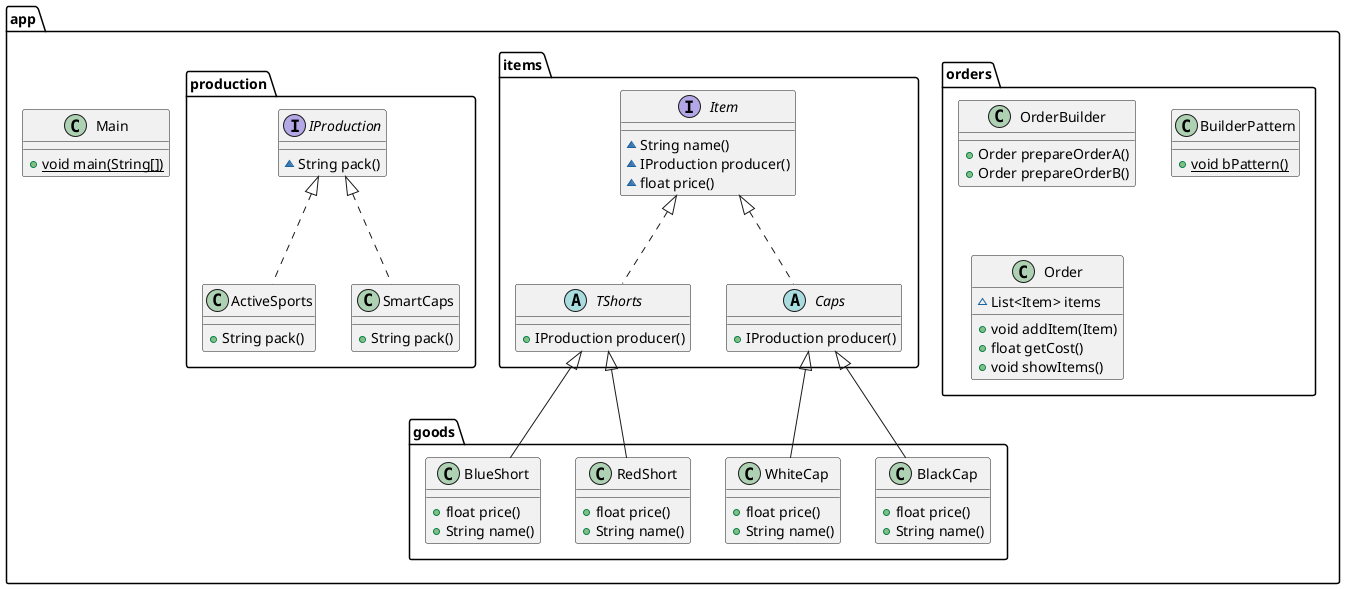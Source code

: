 @startuml
class app.goods.BlackCap {
+ float price()
+ String name()
}
class app.orders.OrderBuilder {
+ Order prepareOrderA()
+ Order prepareOrderB()
}
class app.goods.BlueShort {
+ float price()
+ String name()
}
class app.orders.BuilderPattern {
+ {static} void bPattern()
}
class app.Main {
+ {static} void main(String[])
}
class app.orders.Order {
~ List<Item> items
+ void addItem(Item)
+ float getCost()
+ void showItems()
}
class app.goods.RedShort {
+ float price()
+ String name()
}
interface app.items.Item {
~ String name()
~ IProduction producer()
~ float price()
}
class app.production.SmartCaps {
+ String pack()
}
abstract class app.items.Caps {
+ IProduction producer()
}
class app.goods.WhiteCap {
+ float price()
+ String name()
}
interface app.production.IProduction {
~ String pack()
}
class app.production.ActiveSports {
+ String pack()
}
abstract class app.items.TShorts {
+ IProduction producer()
}


app.items.Caps <|-- app.goods.BlackCap
app.items.TShorts <|-- app.goods.BlueShort
app.items.TShorts <|-- app.goods.RedShort
app.production.IProduction <|.. app.production.SmartCaps
app.items.Item <|.. app.items.Caps
app.items.Caps <|-- app.goods.WhiteCap
app.production.IProduction <|.. app.production.ActiveSports
app.items.Item <|.. app.items.TShorts
@enduml